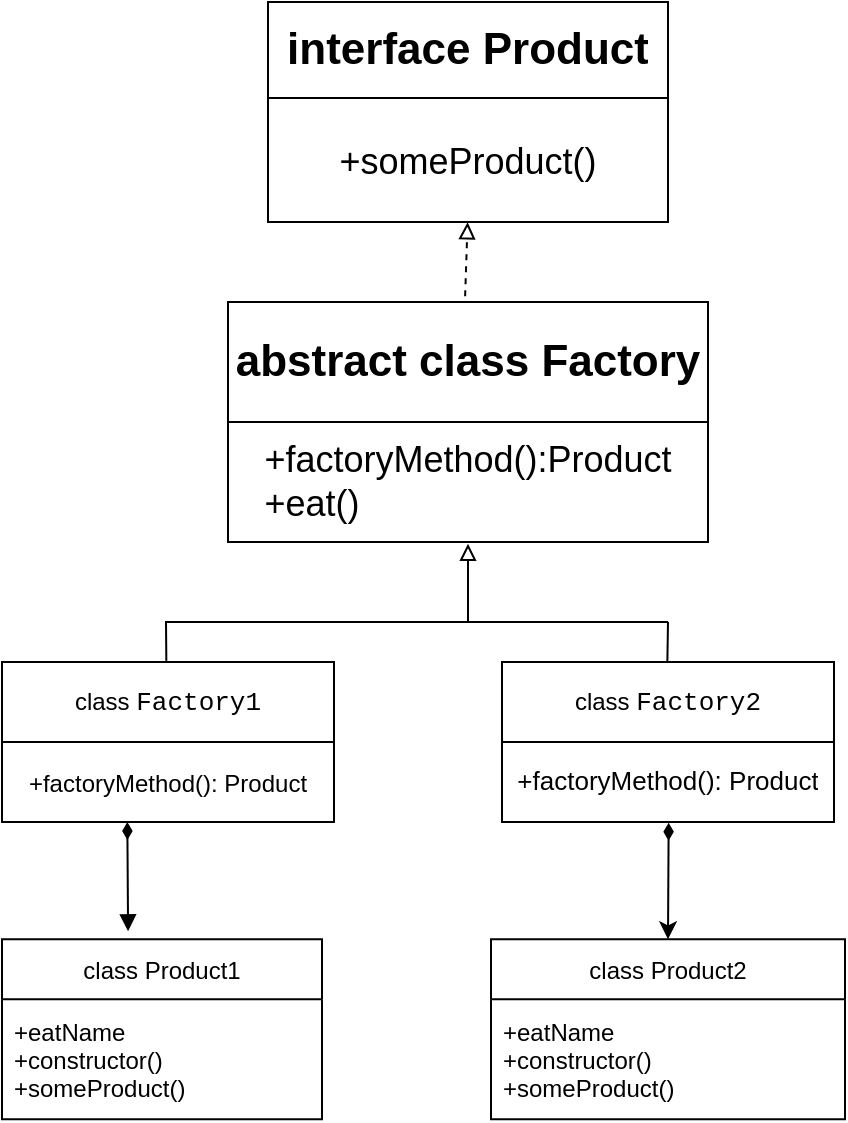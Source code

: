 <mxfile version="16.4.3" type="device" pages="5"><diagram id="kmLfnM852JLJqcfN5Ix5" name="Factory"><mxGraphModel dx="1422" dy="832" grid="1" gridSize="10" guides="1" tooltips="1" connect="1" arrows="1" fold="1" page="1" pageScale="1" pageWidth="827" pageHeight="1169" math="0" shadow="0"><root><mxCell id="0"/><mxCell id="1" parent="0"/><mxCell id="HUdmjNeTvWcthf4Wb3eH-5" value="" style="endArrow=block;html=1;rounded=0;fontSize=22;endFill=0;entryX=0.499;entryY=1.002;entryDx=0;entryDy=0;entryPerimeter=0;exitX=0.494;exitY=-0.048;exitDx=0;exitDy=0;exitPerimeter=0;dashed=1;" parent="1" source="BTpk92u2D7plM36LNnhP-25" target="BTpk92u2D7plM36LNnhP-22" edge="1"><mxGeometry width="50" height="50" relative="1" as="geometry"><mxPoint x="183" y="318.48" as="sourcePoint"/><mxPoint x="363" y="220" as="targetPoint"/></mxGeometry></mxCell><mxCell id="HUdmjNeTvWcthf4Wb3eH-9" value="" style="endArrow=block;html=1;rounded=0;fontSize=22;endFill=0;entryX=0.5;entryY=1.015;entryDx=0;entryDy=0;entryPerimeter=0;" parent="1" target="BTpk92u2D7plM36LNnhP-27" edge="1"><mxGeometry width="50" height="50" relative="1" as="geometry"><mxPoint x="413" y="440" as="sourcePoint"/><mxPoint x="183" y="400" as="targetPoint"/><Array as="points"><mxPoint x="413" y="410"/></Array></mxGeometry></mxCell><mxCell id="HUdmjNeTvWcthf4Wb3eH-12" value="" style="endArrow=none;html=1;rounded=0;fontSize=22;exitX=0.495;exitY=-0.014;exitDx=0;exitDy=0;exitPerimeter=0;" parent="1" source="BTpk92u2D7plM36LNnhP-35" edge="1"><mxGeometry width="50" height="50" relative="1" as="geometry"><mxPoint x="111.56" y="489.88" as="sourcePoint"/><mxPoint x="513" y="440" as="targetPoint"/><Array as="points"><mxPoint x="262" y="440"/><mxPoint x="300" y="440"/></Array></mxGeometry></mxCell><mxCell id="HUdmjNeTvWcthf4Wb3eH-13" value="" style="endArrow=none;html=1;rounded=0;fontSize=22;exitX=0.498;exitY=0.017;exitDx=0;exitDy=0;exitPerimeter=0;" parent="1" source="BTpk92u2D7plM36LNnhP-30" edge="1"><mxGeometry width="50" height="50" relative="1" as="geometry"><mxPoint x="713" y="460" as="sourcePoint"/><mxPoint x="513" y="440" as="targetPoint"/></mxGeometry></mxCell><mxCell id="UcADLLjxYHQP-RSknAzu-4" value="" style="endArrow=classic;html=1;rounded=0;fontSize=16;entryX=0.5;entryY=0;entryDx=0;entryDy=0;exitX=0.502;exitY=1.01;exitDx=0;exitDy=0;startArrow=diamondThin;startFill=1;exitPerimeter=0;" parent="1" source="BTpk92u2D7plM36LNnhP-32" target="BTpk92u2D7plM36LNnhP-45" edge="1"><mxGeometry width="50" height="50" relative="1" as="geometry"><mxPoint x="713" y="520" as="sourcePoint"/><mxPoint x="513" y="600" as="targetPoint"/></mxGeometry></mxCell><mxCell id="BTpk92u2D7plM36LNnhP-19" value="" style="shape=table;startSize=0;container=1;collapsible=0;childLayout=tableLayout;" parent="1" vertex="1"><mxGeometry x="313" y="130" width="200" height="110" as="geometry"/></mxCell><mxCell id="BTpk92u2D7plM36LNnhP-20" value="" style="shape=partialRectangle;collapsible=0;dropTarget=0;pointerEvents=0;fillColor=none;top=0;left=0;bottom=0;right=0;points=[[0,0.5],[1,0.5]];portConstraint=eastwest;" parent="BTpk92u2D7plM36LNnhP-19" vertex="1"><mxGeometry width="200" height="48" as="geometry"/></mxCell><mxCell id="BTpk92u2D7plM36LNnhP-21" value="&lt;b style=&quot;font-size: 22px&quot;&gt;interface Product&lt;/b&gt;" style="shape=partialRectangle;html=1;whiteSpace=wrap;connectable=0;overflow=hidden;fillColor=none;top=0;left=0;bottom=0;right=0;pointerEvents=1;" parent="BTpk92u2D7plM36LNnhP-20" vertex="1"><mxGeometry width="200" height="48" as="geometry"><mxRectangle width="200" height="48" as="alternateBounds"/></mxGeometry></mxCell><mxCell id="BTpk92u2D7plM36LNnhP-22" value="" style="shape=partialRectangle;collapsible=0;dropTarget=0;pointerEvents=0;fillColor=none;top=0;left=0;bottom=0;right=0;points=[[0,0.5],[1,0.5]];portConstraint=eastwest;" parent="BTpk92u2D7plM36LNnhP-19" vertex="1"><mxGeometry y="48" width="200" height="62" as="geometry"/></mxCell><mxCell id="BTpk92u2D7plM36LNnhP-23" value="&lt;div style=&quot;font-size: 22px ; text-align: left&quot;&gt;&lt;font style=&quot;font-size: 18px&quot;&gt;+someProduct()&lt;/font&gt;&lt;/div&gt;" style="shape=partialRectangle;html=1;whiteSpace=wrap;connectable=0;overflow=hidden;fillColor=none;top=0;left=0;bottom=0;right=0;pointerEvents=1;" parent="BTpk92u2D7plM36LNnhP-22" vertex="1"><mxGeometry width="200" height="62" as="geometry"><mxRectangle width="200" height="62" as="alternateBounds"/></mxGeometry></mxCell><mxCell id="BTpk92u2D7plM36LNnhP-24" value="" style="shape=table;startSize=0;container=1;collapsible=0;childLayout=tableLayout;" parent="1" vertex="1"><mxGeometry x="293" y="280" width="240" height="120" as="geometry"/></mxCell><mxCell id="BTpk92u2D7plM36LNnhP-25" value="" style="shape=partialRectangle;collapsible=0;dropTarget=0;pointerEvents=0;fillColor=none;top=0;left=0;bottom=0;right=0;points=[[0,0.5],[1,0.5]];portConstraint=eastwest;" parent="BTpk92u2D7plM36LNnhP-24" vertex="1"><mxGeometry width="240" height="60" as="geometry"/></mxCell><mxCell id="BTpk92u2D7plM36LNnhP-26" value="&lt;b style=&quot;font-size: 22px&quot;&gt;abstract class Factory&lt;/b&gt;" style="shape=partialRectangle;html=1;whiteSpace=wrap;connectable=0;overflow=hidden;fillColor=none;top=0;left=0;bottom=0;right=0;pointerEvents=1;" parent="BTpk92u2D7plM36LNnhP-25" vertex="1"><mxGeometry width="240" height="60" as="geometry"><mxRectangle width="240" height="60" as="alternateBounds"/></mxGeometry></mxCell><mxCell id="BTpk92u2D7plM36LNnhP-27" value="" style="shape=partialRectangle;collapsible=0;dropTarget=0;pointerEvents=0;fillColor=none;top=0;left=0;bottom=0;right=0;points=[[0,0.5],[1,0.5]];portConstraint=eastwest;" parent="BTpk92u2D7plM36LNnhP-24" vertex="1"><mxGeometry y="60" width="240" height="60" as="geometry"/></mxCell><mxCell id="BTpk92u2D7plM36LNnhP-28" value="&lt;div style=&quot;text-align: left&quot;&gt;&lt;span style=&quot;font-size: 18px&quot;&gt;+factoryMethod():Product&lt;/span&gt;&lt;/div&gt;&lt;font style=&quot;font-size: 18px&quot;&gt;&lt;div style=&quot;text-align: left&quot;&gt;+eat()&lt;/div&gt;&lt;/font&gt;" style="shape=partialRectangle;html=1;whiteSpace=wrap;connectable=0;overflow=hidden;fillColor=none;top=0;left=0;bottom=0;right=0;pointerEvents=1;" parent="BTpk92u2D7plM36LNnhP-27" vertex="1"><mxGeometry width="240" height="60" as="geometry"><mxRectangle width="240" height="60" as="alternateBounds"/></mxGeometry></mxCell><mxCell id="BTpk92u2D7plM36LNnhP-29" value="" style="shape=table;startSize=0;container=1;collapsible=0;childLayout=tableLayout;" parent="1" vertex="1"><mxGeometry x="430" y="460" width="166" height="80" as="geometry"/></mxCell><mxCell id="BTpk92u2D7plM36LNnhP-30" value="" style="shape=partialRectangle;collapsible=0;dropTarget=0;pointerEvents=0;fillColor=none;top=0;left=0;bottom=0;right=0;points=[[0,0.5],[1,0.5]];portConstraint=eastwest;" parent="BTpk92u2D7plM36LNnhP-29" vertex="1"><mxGeometry width="166" height="40" as="geometry"/></mxCell><mxCell id="BTpk92u2D7plM36LNnhP-31" value="class &lt;font face=&quot;menlo, monaco, courier new, monospace&quot;&gt;&lt;span style=&quot;font-size: 13px&quot;&gt;Factory2&lt;/span&gt;&lt;/font&gt;" style="shape=partialRectangle;html=1;whiteSpace=wrap;connectable=0;overflow=hidden;fillColor=none;top=0;left=0;bottom=0;right=0;pointerEvents=1;" parent="BTpk92u2D7plM36LNnhP-30" vertex="1"><mxGeometry width="166" height="40" as="geometry"><mxRectangle width="166" height="40" as="alternateBounds"/></mxGeometry></mxCell><mxCell id="BTpk92u2D7plM36LNnhP-32" value="" style="shape=partialRectangle;collapsible=0;dropTarget=0;pointerEvents=0;fillColor=none;top=0;left=0;bottom=0;right=0;points=[[0,0.5],[1,0.5]];portConstraint=eastwest;" parent="BTpk92u2D7plM36LNnhP-29" vertex="1"><mxGeometry y="40" width="166" height="40" as="geometry"/></mxCell><mxCell id="BTpk92u2D7plM36LNnhP-33" value="&lt;div style=&quot;font-family: &amp;#34;menlo&amp;#34; , &amp;#34;monaco&amp;#34; , &amp;#34;courier new&amp;#34; , monospace ; font-size: 13px ; text-align: left ; line-height: 18px&quot;&gt;&lt;span style=&quot;font-family: &amp;#34;helvetica&amp;#34;&quot;&gt;+factoryMethod(): Product&lt;/span&gt;&lt;br&gt;&lt;/div&gt;" style="shape=partialRectangle;html=1;whiteSpace=wrap;connectable=0;overflow=hidden;fillColor=none;top=0;left=0;bottom=0;right=0;pointerEvents=1;" parent="BTpk92u2D7plM36LNnhP-32" vertex="1"><mxGeometry width="166" height="40" as="geometry"><mxRectangle width="166" height="40" as="alternateBounds"/></mxGeometry></mxCell><mxCell id="BTpk92u2D7plM36LNnhP-34" value="" style="shape=table;startSize=0;container=1;collapsible=0;childLayout=tableLayout;" parent="1" vertex="1"><mxGeometry x="180" y="460" width="166" height="80" as="geometry"/></mxCell><mxCell id="BTpk92u2D7plM36LNnhP-35" value="" style="shape=partialRectangle;collapsible=0;dropTarget=0;pointerEvents=0;fillColor=none;top=0;left=0;bottom=0;right=0;points=[[0,0.5],[1,0.5]];portConstraint=eastwest;" parent="BTpk92u2D7plM36LNnhP-34" vertex="1"><mxGeometry width="166" height="40" as="geometry"/></mxCell><mxCell id="BTpk92u2D7plM36LNnhP-36" value="&lt;div style=&quot;text-align: left&quot;&gt;&lt;span&gt;class &lt;font face=&quot;menlo, monaco, courier new, monospace&quot;&gt;&lt;span style=&quot;font-size: 13px&quot;&gt;Factory1&lt;/span&gt;&lt;/font&gt;&lt;/span&gt;&lt;/div&gt;" style="shape=partialRectangle;html=1;whiteSpace=wrap;connectable=0;overflow=hidden;fillColor=none;top=0;left=0;bottom=0;right=0;pointerEvents=1;" parent="BTpk92u2D7plM36LNnhP-35" vertex="1"><mxGeometry width="166" height="40" as="geometry"><mxRectangle width="166" height="40" as="alternateBounds"/></mxGeometry></mxCell><mxCell id="BTpk92u2D7plM36LNnhP-37" value="" style="shape=partialRectangle;collapsible=0;dropTarget=0;pointerEvents=0;fillColor=none;top=0;left=0;bottom=0;right=0;points=[[0,0.5],[1,0.5]];portConstraint=eastwest;" parent="BTpk92u2D7plM36LNnhP-34" vertex="1"><mxGeometry y="40" width="166" height="40" as="geometry"/></mxCell><mxCell id="BTpk92u2D7plM36LNnhP-38" value="&lt;div style=&quot;text-align: left ; line-height: 18px&quot;&gt;+factoryMethod(): Product&lt;/div&gt;" style="shape=partialRectangle;html=1;whiteSpace=wrap;connectable=0;overflow=hidden;fillColor=none;top=0;left=0;bottom=0;right=0;pointerEvents=1;" parent="BTpk92u2D7plM36LNnhP-37" vertex="1"><mxGeometry width="166" height="40" as="geometry"><mxRectangle width="166" height="40" as="alternateBounds"/></mxGeometry></mxCell><mxCell id="BTpk92u2D7plM36LNnhP-40" value="class Product1" style="swimlane;fontStyle=0;childLayout=stackLayout;horizontal=1;startSize=30;horizontalStack=0;resizeParent=1;resizeParentMax=0;resizeLast=0;collapsible=1;marginBottom=0;" parent="1" vertex="1"><mxGeometry x="180" y="598.64" width="160" height="90" as="geometry"><mxRectangle x="110" y="480" width="140" height="30" as="alternateBounds"/></mxGeometry></mxCell><mxCell id="BTpk92u2D7plM36LNnhP-41" value="+eatName&#10;+constructor()&#10;+someProduct()" style="text;strokeColor=none;fillColor=none;align=left;verticalAlign=middle;spacingLeft=4;spacingRight=4;overflow=hidden;points=[[0,0.5],[1,0.5]];portConstraint=eastwest;rotatable=0;" parent="BTpk92u2D7plM36LNnhP-40" vertex="1"><mxGeometry y="30" width="160" height="60" as="geometry"/></mxCell><mxCell id="BTpk92u2D7plM36LNnhP-44" value="" style="endArrow=block;html=1;rounded=0;fontSize=16;exitX=0.498;exitY=1.034;exitDx=0;exitDy=0;startArrow=diamondThin;startFill=1;exitPerimeter=0;endFill=1;entryX=0.394;entryY=-0.044;entryDx=0;entryDy=0;entryPerimeter=0;" parent="1" target="BTpk92u2D7plM36LNnhP-40" edge="1"><mxGeometry width="50" height="50" relative="1" as="geometry"><mxPoint x="242.668" y="540.0" as="sourcePoint"/><mxPoint x="243" y="588.64" as="targetPoint"/></mxGeometry></mxCell><mxCell id="BTpk92u2D7plM36LNnhP-45" value="class Product2" style="swimlane;fontStyle=0;childLayout=stackLayout;horizontal=1;startSize=30;horizontalStack=0;resizeParent=1;resizeParentMax=0;resizeLast=0;collapsible=1;marginBottom=0;" parent="1" vertex="1"><mxGeometry x="424.5" y="598.64" width="177" height="90" as="geometry"><mxRectangle x="315" y="480" width="130" height="30" as="alternateBounds"/></mxGeometry></mxCell><mxCell id="BTpk92u2D7plM36LNnhP-46" value="+eatName&#10;+constructor()&#10;+someProduct()" style="text;strokeColor=none;fillColor=none;align=left;verticalAlign=middle;spacingLeft=4;spacingRight=4;overflow=hidden;points=[[0,0.5],[1,0.5]];portConstraint=eastwest;rotatable=0;" parent="BTpk92u2D7plM36LNnhP-45" vertex="1"><mxGeometry y="30" width="177" height="60" as="geometry"/></mxCell></root></mxGraphModel></diagram><diagram id="HkCJI4vTewy1XDa9Kcwq" name="AbstractFabric"><mxGraphModel dx="1822" dy="832" grid="1" gridSize="10" guides="1" tooltips="1" connect="1" arrows="1" fold="1" page="0" pageScale="1" pageWidth="827" pageHeight="1169" math="0" shadow="0"><root><mxCell id="apFZ7bMnBkO6-aXbvWHm-0"/><mxCell id="apFZ7bMnBkO6-aXbvWHm-1" parent="apFZ7bMnBkO6-aXbvWHm-0"/><mxCell id="hCc1GOaxer35hu9_Jr_1-4" value="" style="endArrow=none;dashed=1;html=1;rounded=0;fontSize=20;fontColor=#000000;entryX=0.998;entryY=1;entryDx=0;entryDy=0;exitX=-0.002;exitY=0.995;exitDx=0;exitDy=0;exitPerimeter=0;entryPerimeter=0;startArrow=block;startFill=0;" parent="apFZ7bMnBkO6-aXbvWHm-1" source="x37l466YK2JP_Ygdb0Sx-15" target="x37l466YK2JP_Ygdb0Sx-3" edge="1"><mxGeometry width="50" height="50" relative="1" as="geometry"><mxPoint x="578.38" y="80.02" as="sourcePoint"/><mxPoint x="520" y="80" as="targetPoint"/></mxGeometry></mxCell><mxCell id="hCc1GOaxer35hu9_Jr_1-5" value="" style="endArrow=none;dashed=1;html=1;rounded=0;fontSize=20;fontColor=#000000;entryX=0.003;entryY=0;entryDx=0;entryDy=0;entryPerimeter=0;startArrow=block;exitX=1.001;exitY=-0.002;exitDx=0;exitDy=0;exitPerimeter=0;endFill=0;startFill=0;" parent="apFZ7bMnBkO6-aXbvWHm-1" source="x37l466YK2JP_Ygdb0Sx-10" target="x37l466YK2JP_Ygdb0Sx-5" edge="1"><mxGeometry width="50" height="50" relative="1" as="geometry"><mxPoint x="220" y="80" as="sourcePoint"/><mxPoint x="280" y="80" as="targetPoint"/></mxGeometry></mxCell><mxCell id="hCc1GOaxer35hu9_Jr_1-6" value="" style="endArrow=block;dashed=1;html=1;rounded=0;fontSize=20;fontColor=#000000;entryX=0.5;entryY=1;entryDx=0;entryDy=0;entryPerimeter=0;endFill=0;" parent="apFZ7bMnBkO6-aXbvWHm-1" target="x37l466YK2JP_Ygdb0Sx-5" edge="1"><mxGeometry width="50" height="50" relative="1" as="geometry"><mxPoint x="400" y="200" as="sourcePoint"/><mxPoint x="400" y="150" as="targetPoint"/></mxGeometry></mxCell><mxCell id="37Yy5tRqZ-Fh2ZZynrqv-1" value="" style="endArrow=open;html=1;rounded=0;fontSize=18;fontColor=#000000;entryX=0.501;entryY=-0.006;entryDx=0;entryDy=0;entryPerimeter=0;endFill=0;startArrow=diamondThin;startFill=1;" parent="apFZ7bMnBkO6-aXbvWHm-1" target="x37l466YK2JP_Ygdb0Sx-47" edge="1"><mxGeometry width="50" height="50" relative="1" as="geometry"><mxPoint x="480" y="320" as="sourcePoint"/><mxPoint x="480" y="400" as="targetPoint"/><Array as="points"/></mxGeometry></mxCell><mxCell id="x37l466YK2JP_Ygdb0Sx-2" value="" style="shape=table;startSize=0;container=1;collapsible=0;childLayout=tableLayout;rounded=0;shadow=0;glass=0;sketch=0;" parent="apFZ7bMnBkO6-aXbvWHm-1" vertex="1"><mxGeometry x="280" y="60" width="240" height="100" as="geometry"/></mxCell><mxCell id="x37l466YK2JP_Ygdb0Sx-3" value="" style="shape=partialRectangle;collapsible=0;dropTarget=0;pointerEvents=0;fillColor=none;top=0;left=0;bottom=0;right=0;points=[[0,0.5],[1,0.5]];portConstraint=eastwest;rounded=0;shadow=0;glass=0;sketch=0;" parent="x37l466YK2JP_Ygdb0Sx-2" vertex="1"><mxGeometry width="240" height="40" as="geometry"/></mxCell><mxCell id="x37l466YK2JP_Ygdb0Sx-4" value="&lt;b&gt;&lt;font style=&quot;font-size: 22px&quot;&gt;interface Cars&lt;/font&gt;&lt;/b&gt;" style="shape=partialRectangle;html=1;whiteSpace=wrap;connectable=0;overflow=hidden;fillColor=none;top=0;left=0;bottom=0;right=0;pointerEvents=1;rounded=0;shadow=0;glass=0;sketch=0;" parent="x37l466YK2JP_Ygdb0Sx-3" vertex="1"><mxGeometry width="240" height="40" as="geometry"><mxRectangle width="240" height="40" as="alternateBounds"/></mxGeometry></mxCell><mxCell id="x37l466YK2JP_Ygdb0Sx-5" value="" style="shape=partialRectangle;collapsible=0;dropTarget=0;pointerEvents=0;fillColor=none;top=0;left=0;bottom=0;right=0;points=[[0,0.5],[1,0.5]];portConstraint=eastwest;rounded=0;shadow=0;glass=0;sketch=0;" parent="x37l466YK2JP_Ygdb0Sx-2" vertex="1"><mxGeometry y="40" width="240" height="60" as="geometry"/></mxCell><mxCell id="x37l466YK2JP_Ygdb0Sx-6" value="&lt;div style=&quot;text-align: left ; font-family: &amp;#34;menlo&amp;#34; , &amp;#34;monaco&amp;#34; , &amp;#34;courier new&amp;#34; , monospace ; line-height: 18px&quot;&gt;+carsOneCreate():CarsOne;&lt;/div&gt;&lt;div style=&quot;text-align: left ; font-family: &amp;#34;menlo&amp;#34; , &amp;#34;monaco&amp;#34; , &amp;#34;courier new&amp;#34; , monospace ; line-height: 18px&quot;&gt;+carsTwoCreate():CarsTwo;&lt;/div&gt;" style="shape=partialRectangle;html=1;whiteSpace=wrap;connectable=0;overflow=hidden;fillColor=none;top=0;left=0;bottom=0;right=0;pointerEvents=1;rounded=0;shadow=0;glass=0;sketch=0;" parent="x37l466YK2JP_Ygdb0Sx-5" vertex="1"><mxGeometry width="240" height="60" as="geometry"><mxRectangle width="240" height="60" as="alternateBounds"/></mxGeometry></mxCell><mxCell id="x37l466YK2JP_Ygdb0Sx-7" value="" style="shape=table;startSize=0;container=1;collapsible=0;childLayout=tableLayout;rounded=0;shadow=0;glass=0;sketch=0;fontSize=22;" parent="apFZ7bMnBkO6-aXbvWHm-1" vertex="1"><mxGeometry x="-40" y="60" width="240" height="80" as="geometry"/></mxCell><mxCell id="x37l466YK2JP_Ygdb0Sx-8" value="" style="shape=partialRectangle;collapsible=0;dropTarget=0;pointerEvents=0;fillColor=none;top=0;left=0;bottom=0;right=0;points=[[0,0.5],[1,0.5]];portConstraint=eastwest;rounded=0;shadow=0;glass=0;sketch=0;fontSize=22;" parent="x37l466YK2JP_Ygdb0Sx-7" vertex="1"><mxGeometry width="240" height="40" as="geometry"/></mxCell><mxCell id="x37l466YK2JP_Ygdb0Sx-9" value="&lt;b&gt;interface &lt;span style=&quot;font-size: 20px&quot;&gt;CarsOne&lt;/span&gt;&lt;/b&gt;" style="shape=partialRectangle;html=1;whiteSpace=wrap;connectable=0;overflow=hidden;fillColor=none;top=0;left=0;bottom=0;right=0;pointerEvents=1;rounded=0;shadow=0;glass=0;sketch=0;fontSize=22;" parent="x37l466YK2JP_Ygdb0Sx-8" vertex="1"><mxGeometry width="240" height="40" as="geometry"><mxRectangle width="240" height="40" as="alternateBounds"/></mxGeometry></mxCell><mxCell id="x37l466YK2JP_Ygdb0Sx-10" value="" style="shape=partialRectangle;collapsible=0;dropTarget=0;pointerEvents=0;fillColor=none;top=0;left=0;bottom=0;right=0;points=[[0,0.5],[1,0.5]];portConstraint=eastwest;rounded=0;shadow=0;glass=0;sketch=0;fontSize=22;" parent="x37l466YK2JP_Ygdb0Sx-7" vertex="1"><mxGeometry y="40" width="240" height="40" as="geometry"/></mxCell><mxCell id="x37l466YK2JP_Ygdb0Sx-11" value="&lt;span style=&quot;font-family: &amp;#34;menlo&amp;#34; , &amp;#34;monaco&amp;#34; , &amp;#34;courier new&amp;#34; , monospace ; font-size: 12px&quot;&gt;+carsOneCreate(): string;&lt;/span&gt;" style="shape=partialRectangle;html=1;whiteSpace=wrap;connectable=0;overflow=hidden;fillColor=none;top=0;left=0;bottom=0;right=0;pointerEvents=1;rounded=0;shadow=0;glass=0;sketch=0;fontSize=22;" parent="x37l466YK2JP_Ygdb0Sx-10" vertex="1"><mxGeometry width="240" height="40" as="geometry"><mxRectangle width="240" height="40" as="alternateBounds"/></mxGeometry></mxCell><mxCell id="x37l466YK2JP_Ygdb0Sx-14" value="" style="shape=table;startSize=0;container=1;collapsible=0;childLayout=tableLayout;rounded=0;shadow=0;glass=0;sketch=0;fontSize=22;" parent="apFZ7bMnBkO6-aXbvWHm-1" vertex="1"><mxGeometry x="600" y="60" width="240" height="80" as="geometry"/></mxCell><mxCell id="x37l466YK2JP_Ygdb0Sx-15" value="" style="shape=partialRectangle;collapsible=0;dropTarget=0;pointerEvents=0;fillColor=none;top=0;left=0;bottom=0;right=0;points=[[0,0.5],[1,0.5]];portConstraint=eastwest;rounded=0;shadow=0;glass=0;sketch=0;fontSize=22;" parent="x37l466YK2JP_Ygdb0Sx-14" vertex="1"><mxGeometry width="240" height="40" as="geometry"/></mxCell><mxCell id="x37l466YK2JP_Ygdb0Sx-16" value="&lt;b&gt;interface &lt;span style=&quot;font-size: 20px&quot;&gt;CarsTwo&lt;/span&gt;&lt;/b&gt;" style="shape=partialRectangle;html=1;whiteSpace=wrap;connectable=0;overflow=hidden;fillColor=none;top=0;left=0;bottom=0;right=0;pointerEvents=1;rounded=0;shadow=0;glass=0;sketch=0;fontSize=22;" parent="x37l466YK2JP_Ygdb0Sx-15" vertex="1"><mxGeometry width="240" height="40" as="geometry"><mxRectangle width="240" height="40" as="alternateBounds"/></mxGeometry></mxCell><mxCell id="x37l466YK2JP_Ygdb0Sx-17" value="" style="shape=partialRectangle;collapsible=0;dropTarget=0;pointerEvents=0;fillColor=none;top=0;left=0;bottom=0;right=0;points=[[0,0.5],[1,0.5]];portConstraint=eastwest;rounded=0;shadow=0;glass=0;sketch=0;fontSize=22;" parent="x37l466YK2JP_Ygdb0Sx-14" vertex="1"><mxGeometry y="40" width="240" height="40" as="geometry"/></mxCell><mxCell id="x37l466YK2JP_Ygdb0Sx-18" value="&lt;div style=&quot;background-color: rgb(255 , 255 , 255) ; text-align: left ; font-family: &amp;#34;menlo&amp;#34; , &amp;#34;monaco&amp;#34; , &amp;#34;courier new&amp;#34; , monospace ; font-size: 12px ; line-height: 18px&quot;&gt;+carsTwoCreate(): string;&lt;/div&gt;" style="shape=partialRectangle;html=1;whiteSpace=wrap;connectable=0;overflow=hidden;fillColor=none;top=0;left=0;bottom=0;right=0;pointerEvents=1;rounded=0;shadow=0;glass=0;sketch=0;fontSize=22;" parent="x37l466YK2JP_Ygdb0Sx-17" vertex="1"><mxGeometry width="240" height="40" as="geometry"><mxRectangle width="240" height="40" as="alternateBounds"/></mxGeometry></mxCell><mxCell id="x37l466YK2JP_Ygdb0Sx-25" value="" style="shape=table;startSize=0;container=1;collapsible=0;childLayout=tableLayout;rounded=0;shadow=0;glass=0;sketch=0;fontSize=22;" parent="apFZ7bMnBkO6-aXbvWHm-1" vertex="1"><mxGeometry x="280" y="200" width="240" height="120" as="geometry"/></mxCell><mxCell id="x37l466YK2JP_Ygdb0Sx-26" value="" style="shape=partialRectangle;collapsible=0;dropTarget=0;pointerEvents=0;fillColor=none;top=0;left=0;bottom=0;right=0;points=[[0,0.5],[1,0.5]];portConstraint=eastwest;rounded=0;shadow=0;glass=0;sketch=0;fontSize=22;" parent="x37l466YK2JP_Ygdb0Sx-25" vertex="1"><mxGeometry width="240" height="60" as="geometry"/></mxCell><mxCell id="x37l466YK2JP_Ygdb0Sx-27" value="&lt;b&gt;class AbstractFactory&lt;/b&gt;" style="shape=partialRectangle;html=1;whiteSpace=wrap;connectable=0;overflow=hidden;fillColor=none;top=0;left=0;bottom=0;right=0;pointerEvents=1;rounded=0;shadow=0;glass=0;sketch=0;fontSize=22;" parent="x37l466YK2JP_Ygdb0Sx-26" vertex="1"><mxGeometry width="240" height="60" as="geometry"><mxRectangle width="240" height="60" as="alternateBounds"/></mxGeometry></mxCell><mxCell id="x37l466YK2JP_Ygdb0Sx-28" value="" style="shape=partialRectangle;collapsible=0;dropTarget=0;pointerEvents=0;fillColor=none;top=0;left=0;bottom=0;right=0;points=[[0,0.5],[1,0.5]];portConstraint=eastwest;rounded=0;shadow=0;glass=0;sketch=0;fontSize=22;" parent="x37l466YK2JP_Ygdb0Sx-25" vertex="1"><mxGeometry y="60" width="240" height="60" as="geometry"/></mxCell><mxCell id="x37l466YK2JP_Ygdb0Sx-29" value="&lt;div style=&quot;background-color: rgb(255 , 255 , 255) ; text-align: left ; font-family: &amp;#34;menlo&amp;#34; , &amp;#34;monaco&amp;#34; , &amp;#34;courier new&amp;#34; , monospace ; font-size: 12px ; line-height: 18px&quot;&gt;+carsOneCreate():CarsOne();&lt;/div&gt;&lt;div style=&quot;background-color: rgb(255 , 255 , 255) ; text-align: left ; font-family: &amp;#34;menlo&amp;#34; , &amp;#34;monaco&amp;#34; , &amp;#34;courier new&amp;#34; , monospace ; font-size: 12px ; line-height: 18px&quot;&gt;+carsTwoCreate():CarsTwo;&lt;/div&gt;" style="shape=partialRectangle;html=1;whiteSpace=wrap;connectable=0;overflow=hidden;fillColor=none;top=0;left=0;bottom=0;right=0;pointerEvents=1;rounded=0;shadow=0;glass=0;sketch=0;fontSize=22;" parent="x37l466YK2JP_Ygdb0Sx-28" vertex="1"><mxGeometry width="240" height="60" as="geometry"><mxRectangle width="240" height="60" as="alternateBounds"/></mxGeometry></mxCell><mxCell id="x37l466YK2JP_Ygdb0Sx-30" value="" style="shape=table;startSize=0;container=1;collapsible=0;childLayout=tableLayout;rounded=0;shadow=0;glass=0;sketch=0;fontFamily=Helvetica;fontSize=17;" parent="apFZ7bMnBkO6-aXbvWHm-1" vertex="1"><mxGeometry x="250" y="400" width="140" height="80" as="geometry"/></mxCell><mxCell id="x37l466YK2JP_Ygdb0Sx-31" value="" style="shape=partialRectangle;collapsible=0;dropTarget=0;pointerEvents=0;fillColor=none;top=0;left=0;bottom=0;right=0;points=[[0,0.5],[1,0.5]];portConstraint=eastwest;rounded=0;shadow=0;glass=0;sketch=0;fontFamily=Helvetica;fontSize=17;" parent="x37l466YK2JP_Ygdb0Sx-30" vertex="1"><mxGeometry width="140" height="40" as="geometry"/></mxCell><mxCell id="x37l466YK2JP_Ygdb0Sx-32" value="&lt;span style=&quot;font-size: 15px&quot;&gt;class CarOne&lt;/span&gt;" style="shape=partialRectangle;html=1;whiteSpace=wrap;connectable=0;overflow=hidden;fillColor=none;top=0;left=0;bottom=0;right=0;pointerEvents=1;rounded=0;shadow=0;glass=0;sketch=0;fontFamily=Helvetica;fontSize=17;" parent="x37l466YK2JP_Ygdb0Sx-31" vertex="1"><mxGeometry width="140" height="40" as="geometry"><mxRectangle width="140" height="40" as="alternateBounds"/></mxGeometry></mxCell><mxCell id="x37l466YK2JP_Ygdb0Sx-33" value="" style="shape=partialRectangle;collapsible=0;dropTarget=0;pointerEvents=0;fillColor=none;top=0;left=0;bottom=0;right=0;points=[[0,0.5],[1,0.5]];portConstraint=eastwest;rounded=0;shadow=0;glass=0;sketch=0;fontFamily=Helvetica;fontSize=17;" parent="x37l466YK2JP_Ygdb0Sx-30" vertex="1"><mxGeometry y="40" width="140" height="40" as="geometry"/></mxCell><mxCell id="x37l466YK2JP_Ygdb0Sx-34" value="&lt;font face=&quot;menlo, monaco, courier new, monospace&quot;&gt;&lt;span style=&quot;font-size: 14px&quot;&gt;+carOneCreate();&lt;/span&gt;&lt;/font&gt;" style="shape=partialRectangle;html=1;whiteSpace=wrap;connectable=0;overflow=hidden;fillColor=none;top=0;left=0;bottom=0;right=0;pointerEvents=1;rounded=0;shadow=0;glass=0;sketch=0;fontFamily=Helvetica;fontSize=17;" parent="x37l466YK2JP_Ygdb0Sx-33" vertex="1"><mxGeometry width="140" height="40" as="geometry"><mxRectangle width="140" height="40" as="alternateBounds"/></mxGeometry></mxCell><mxCell id="x37l466YK2JP_Ygdb0Sx-46" value="" style="shape=table;startSize=0;container=1;collapsible=0;childLayout=tableLayout;rounded=0;shadow=0;glass=0;sketch=0;fontFamily=Helvetica;fontSize=17;" parent="apFZ7bMnBkO6-aXbvWHm-1" vertex="1"><mxGeometry x="410" y="400" width="140" height="80" as="geometry"/></mxCell><mxCell id="x37l466YK2JP_Ygdb0Sx-47" value="" style="shape=partialRectangle;collapsible=0;dropTarget=0;pointerEvents=0;fillColor=none;top=0;left=0;bottom=0;right=0;points=[[0,0.5],[1,0.5]];portConstraint=eastwest;rounded=0;shadow=0;glass=0;sketch=0;fontFamily=Helvetica;fontSize=17;" parent="x37l466YK2JP_Ygdb0Sx-46" vertex="1"><mxGeometry width="140" height="40" as="geometry"/></mxCell><mxCell id="x37l466YK2JP_Ygdb0Sx-48" value="&lt;font face=&quot;menlo, monaco, courier new, monospace&quot;&gt;&lt;span style=&quot;font-size: 16px&quot;&gt;class CarTwo&lt;/span&gt;&lt;/font&gt;" style="shape=partialRectangle;html=1;whiteSpace=wrap;connectable=0;overflow=hidden;fillColor=none;top=0;left=0;bottom=0;right=0;pointerEvents=1;rounded=0;shadow=0;glass=0;sketch=0;fontFamily=Helvetica;fontSize=17;" parent="x37l466YK2JP_Ygdb0Sx-47" vertex="1"><mxGeometry width="140" height="40" as="geometry"><mxRectangle width="140" height="40" as="alternateBounds"/></mxGeometry></mxCell><mxCell id="x37l466YK2JP_Ygdb0Sx-49" value="" style="shape=partialRectangle;collapsible=0;dropTarget=0;pointerEvents=0;fillColor=none;top=0;left=0;bottom=0;right=0;points=[[0,0.5],[1,0.5]];portConstraint=eastwest;rounded=0;shadow=0;glass=0;sketch=0;fontFamily=Helvetica;fontSize=17;" parent="x37l466YK2JP_Ygdb0Sx-46" vertex="1"><mxGeometry y="40" width="140" height="40" as="geometry"/></mxCell><mxCell id="x37l466YK2JP_Ygdb0Sx-50" value="&lt;div style=&quot;background-color: rgb(255 , 255 , 255) ; text-align: left ; font-family: &amp;#34;menlo&amp;#34; , &amp;#34;monaco&amp;#34; , &amp;#34;courier new&amp;#34; , monospace ; line-height: 18px ; font-size: 13px&quot;&gt;+carTwoCreate();&lt;/div&gt;" style="shape=partialRectangle;html=1;whiteSpace=wrap;connectable=0;overflow=hidden;fillColor=none;top=0;left=0;bottom=0;right=0;pointerEvents=1;rounded=0;shadow=0;glass=0;sketch=0;fontFamily=Helvetica;fontSize=17;" parent="x37l466YK2JP_Ygdb0Sx-49" vertex="1"><mxGeometry width="140" height="40" as="geometry"><mxRectangle width="140" height="40" as="alternateBounds"/></mxGeometry></mxCell><mxCell id="x37l466YK2JP_Ygdb0Sx-58" value="" style="endArrow=open;html=1;rounded=0;fontFamily=Helvetica;fontSize=14;endFill=0;startArrow=diamondThin;startFill=1;" parent="apFZ7bMnBkO6-aXbvWHm-1" edge="1"><mxGeometry width="50" height="50" relative="1" as="geometry"><mxPoint x="320" y="320" as="sourcePoint"/><mxPoint x="320" y="400" as="targetPoint"/></mxGeometry></mxCell></root></mxGraphModel></diagram><diagram id="5dl4Dwh0HWBmsNckr-CL" name="Builder"><mxGraphModel dx="1422" dy="832" grid="1" gridSize="10" guides="1" tooltips="1" connect="1" arrows="1" fold="1" page="0" pageScale="1" pageWidth="827" pageHeight="1169" math="0" shadow="0"><root><mxCell id="KfturM3gTwc-Q6zyicZ7-0"/><mxCell id="KfturM3gTwc-Q6zyicZ7-1" parent="KfturM3gTwc-Q6zyicZ7-0"/><mxCell id="KfturM3gTwc-Q6zyicZ7-8" value="" style="edgeStyle=orthogonalEdgeStyle;rounded=0;orthogonalLoop=1;jettySize=auto;html=1;dashed=1;fontSize=16;fontColor=#000000;endArrow=block;endFill=0;entryX=0.499;entryY=1.011;entryDx=0;entryDy=0;entryPerimeter=0;exitX=0.5;exitY=0.001;exitDx=0;exitDy=0;exitPerimeter=0;" parent="KfturM3gTwc-Q6zyicZ7-1" source="nMeFyJULlD2lxsCZET6L-6" target="nMeFyJULlD2lxsCZET6L-3" edge="1"><mxGeometry relative="1" as="geometry"><mxPoint x="420" y="280" as="sourcePoint"/><mxPoint x="420" y="200" as="targetPoint"/></mxGeometry></mxCell><mxCell id="nMeFyJULlD2lxsCZET6L-0" value="" style="shape=table;startSize=0;container=1;collapsible=0;childLayout=tableLayout;rounded=0;shadow=0;glass=0;sketch=0;fontFamily=Helvetica;fontSize=14;" parent="KfturM3gTwc-Q6zyicZ7-1" vertex="1"><mxGeometry x="320" y="80" width="200" height="120" as="geometry"/></mxCell><mxCell id="nMeFyJULlD2lxsCZET6L-1" value="" style="shape=partialRectangle;collapsible=0;dropTarget=0;pointerEvents=0;fillColor=none;top=0;left=0;bottom=0;right=0;points=[[0,0.5],[1,0.5]];portConstraint=eastwest;rounded=0;shadow=0;glass=0;sketch=0;fontFamily=Helvetica;fontSize=14;" parent="nMeFyJULlD2lxsCZET6L-0" vertex="1"><mxGeometry width="200" height="52" as="geometry"/></mxCell><mxCell id="nMeFyJULlD2lxsCZET6L-2" value="&lt;b&gt;&lt;font style=&quot;font-size: 18px&quot;&gt;interface Place&lt;/font&gt;&lt;/b&gt;" style="shape=partialRectangle;html=1;whiteSpace=wrap;connectable=0;overflow=hidden;fillColor=none;top=0;left=0;bottom=0;right=0;pointerEvents=1;rounded=0;shadow=0;glass=0;sketch=0;fontFamily=Helvetica;fontSize=14;" parent="nMeFyJULlD2lxsCZET6L-1" vertex="1"><mxGeometry width="200" height="52" as="geometry"><mxRectangle width="200" height="52" as="alternateBounds"/></mxGeometry></mxCell><mxCell id="nMeFyJULlD2lxsCZET6L-3" value="" style="shape=partialRectangle;collapsible=0;dropTarget=0;pointerEvents=0;fillColor=none;top=0;left=0;bottom=0;right=0;points=[[0,0.5],[1,0.5]];portConstraint=eastwest;rounded=0;shadow=0;glass=0;sketch=0;fontFamily=Helvetica;fontSize=14;" parent="nMeFyJULlD2lxsCZET6L-0" vertex="1"><mxGeometry y="52" width="200" height="68" as="geometry"/></mxCell><mxCell id="nMeFyJULlD2lxsCZET6L-4" value="&lt;div style=&quot;font-size: 16px ; text-align: left&quot;&gt;&lt;span&gt;+namePlace&lt;/span&gt;&lt;br&gt;&lt;/div&gt;&lt;div style=&quot;font-size: 16px ; text-align: left&quot;&gt;+coordinate&lt;/div&gt;" style="shape=partialRectangle;html=1;whiteSpace=wrap;connectable=0;overflow=hidden;fillColor=none;top=0;left=0;bottom=0;right=0;pointerEvents=1;rounded=0;shadow=0;glass=0;sketch=0;fontFamily=Helvetica;fontSize=14;" parent="nMeFyJULlD2lxsCZET6L-3" vertex="1"><mxGeometry width="200" height="68" as="geometry"><mxRectangle width="200" height="68" as="alternateBounds"/></mxGeometry></mxCell><mxCell id="nMeFyJULlD2lxsCZET6L-5" value="" style="shape=table;startSize=0;container=1;collapsible=0;childLayout=tableLayout;rounded=0;shadow=0;glass=0;sketch=0;fontFamily=Helvetica;fontSize=18;" parent="KfturM3gTwc-Q6zyicZ7-1" vertex="1"><mxGeometry x="280" y="280" width="280" height="160" as="geometry"/></mxCell><mxCell id="nMeFyJULlD2lxsCZET6L-6" value="" style="shape=partialRectangle;collapsible=0;dropTarget=0;pointerEvents=0;fillColor=none;top=0;left=0;bottom=0;right=0;points=[[0,0.5],[1,0.5]];portConstraint=eastwest;rounded=0;shadow=0;glass=0;sketch=0;fontFamily=Helvetica;fontSize=18;" parent="nMeFyJULlD2lxsCZET6L-5" vertex="1"><mxGeometry width="280" height="54" as="geometry"/></mxCell><mxCell id="nMeFyJULlD2lxsCZET6L-7" value="&lt;span style=&quot;font-size: 22px&quot;&gt;&lt;b&gt;class Builder&lt;/b&gt;&lt;/span&gt;" style="shape=partialRectangle;html=1;whiteSpace=wrap;connectable=0;overflow=hidden;fillColor=none;top=0;left=0;bottom=0;right=0;pointerEvents=1;rounded=0;shadow=0;glass=0;sketch=0;fontFamily=Helvetica;fontSize=18;" parent="nMeFyJULlD2lxsCZET6L-6" vertex="1"><mxGeometry width="280" height="54" as="geometry"><mxRectangle width="280" height="54" as="alternateBounds"/></mxGeometry></mxCell><mxCell id="nMeFyJULlD2lxsCZET6L-8" value="" style="shape=partialRectangle;collapsible=0;dropTarget=0;pointerEvents=0;fillColor=none;top=0;left=0;bottom=0;right=0;points=[[0,0.5],[1,0.5]];portConstraint=eastwest;rounded=0;shadow=0;glass=0;sketch=0;fontFamily=Helvetica;fontSize=18;" parent="nMeFyJULlD2lxsCZET6L-5" vertex="1"><mxGeometry y="54" width="280" height="106" as="geometry"/></mxCell><mxCell id="nMeFyJULlD2lxsCZET6L-9" value="&lt;div style=&quot;font-size: 16px ; text-align: left&quot;&gt;_place: Place&lt;/div&gt;&lt;div style=&quot;font-size: 16px ; text-align: left&quot;&gt;constructor()&lt;/div&gt;&lt;div style=&quot;font-size: 16px ; text-align: left&quot;&gt;namePlace: Builder&lt;/div&gt;&lt;div style=&quot;font-size: 16px ; text-align: left&quot;&gt;coordinate: Builder&lt;/div&gt;&lt;div style=&quot;font-size: 16px ; text-align: left&quot;&gt;build()&lt;/div&gt;" style="shape=partialRectangle;html=1;whiteSpace=wrap;connectable=0;overflow=hidden;fillColor=none;top=0;left=0;bottom=0;right=0;pointerEvents=1;rounded=0;shadow=0;glass=0;sketch=0;fontFamily=Helvetica;fontSize=18;" parent="nMeFyJULlD2lxsCZET6L-8" vertex="1"><mxGeometry width="280" height="106" as="geometry"><mxRectangle width="280" height="106" as="alternateBounds"/></mxGeometry></mxCell></root></mxGraphModel></diagram><diagram id="KpU8P0LrvxwixtRlDpuH" name="Prototype"><mxGraphModel dx="1422" dy="832" grid="1" gridSize="10" guides="1" tooltips="1" connect="1" arrows="1" fold="1" page="0" pageScale="1" pageWidth="827" pageHeight="1169" math="0" shadow="0"><root><mxCell id="m1d9XpPATzK23jhEd4Dz-0"/><mxCell id="m1d9XpPATzK23jhEd4Dz-1" parent="m1d9XpPATzK23jhEd4Dz-0"/><mxCell id="QZS9IKCpOhK_S1VgfY80-0" value="" style="shape=table;startSize=0;container=1;collapsible=0;childLayout=tableLayout;rounded=0;shadow=0;glass=0;sketch=0;fontFamily=Helvetica;fontSize=22;" parent="m1d9XpPATzK23jhEd4Dz-1" vertex="1"><mxGeometry x="280" y="40" width="200" height="160" as="geometry"/></mxCell><mxCell id="QZS9IKCpOhK_S1VgfY80-1" value="" style="shape=partialRectangle;collapsible=0;dropTarget=0;pointerEvents=0;fillColor=none;top=0;left=0;bottom=0;right=0;points=[[0,0.5],[1,0.5]];portConstraint=eastwest;rounded=0;shadow=0;glass=0;sketch=0;fontFamily=Helvetica;fontSize=22;" parent="QZS9IKCpOhK_S1VgfY80-0" vertex="1"><mxGeometry width="200" height="55" as="geometry"/></mxCell><mxCell id="QZS9IKCpOhK_S1VgfY80-2" value="&lt;b style=&quot;font-size: 20px&quot;&gt;class &lt;font face=&quot;menlo, monaco, courier new, monospace&quot;&gt;Prototype&lt;/font&gt;&lt;/b&gt;" style="shape=partialRectangle;html=1;whiteSpace=wrap;connectable=0;overflow=hidden;fillColor=none;top=0;left=0;bottom=0;right=0;pointerEvents=1;rounded=0;shadow=0;glass=0;sketch=0;fontFamily=Helvetica;fontSize=22;" parent="QZS9IKCpOhK_S1VgfY80-1" vertex="1"><mxGeometry width="200" height="55" as="geometry"><mxRectangle width="200" height="55" as="alternateBounds"/></mxGeometry></mxCell><mxCell id="QZS9IKCpOhK_S1VgfY80-3" value="" style="shape=partialRectangle;collapsible=0;dropTarget=0;pointerEvents=0;fillColor=none;top=0;left=0;bottom=0;right=0;points=[[0,0.5],[1,0.5]];portConstraint=eastwest;rounded=0;shadow=0;glass=0;sketch=0;fontFamily=Helvetica;fontSize=22;" parent="QZS9IKCpOhK_S1VgfY80-0" vertex="1"><mxGeometry y="55" width="200" height="105" as="geometry"/></mxCell><mxCell id="QZS9IKCpOhK_S1VgfY80-4" value="&lt;div style=&quot;font-size: 14px ; text-align: left ; font-family: &amp;#34;menlo&amp;#34; , &amp;#34;monaco&amp;#34; , &amp;#34;courier new&amp;#34; , monospace ; line-height: 18px&quot;&gt;+constructor()&lt;/div&gt;&lt;div style=&quot;font-size: 14px ; text-align: left ; font-family: &amp;#34;menlo&amp;#34; , &amp;#34;monaco&amp;#34; , &amp;#34;courier new&amp;#34; , monospace ; line-height: 18px&quot;&gt;+color&lt;/div&gt;&lt;div style=&quot;font-size: 14px ; text-align: left ; font-family: &amp;#34;menlo&amp;#34; , &amp;#34;monaco&amp;#34; , &amp;#34;courier new&amp;#34; , monospace ; line-height: 18px&quot;&gt;+num&lt;/div&gt;&lt;div style=&quot;font-size: 14px ; text-align: left ; font-family: &amp;#34;menlo&amp;#34; , &amp;#34;monaco&amp;#34; , &amp;#34;courier new&amp;#34; , monospace ; line-height: 18px&quot;&gt;+text&lt;/div&gt;&lt;div style=&quot;font-size: 14px ; text-align: left ; font-family: &amp;#34;menlo&amp;#34; , &amp;#34;monaco&amp;#34; , &amp;#34;courier new&amp;#34; , monospace ; line-height: 18px&quot;&gt;+clone()&lt;/div&gt;" style="shape=partialRectangle;html=1;whiteSpace=wrap;connectable=0;overflow=hidden;fillColor=none;top=0;left=0;bottom=0;right=0;pointerEvents=1;rounded=0;shadow=0;glass=0;sketch=0;fontFamily=Helvetica;fontSize=22;" parent="QZS9IKCpOhK_S1VgfY80-3" vertex="1"><mxGeometry width="200" height="105" as="geometry"><mxRectangle width="200" height="105" as="alternateBounds"/></mxGeometry></mxCell><mxCell id="QZS9IKCpOhK_S1VgfY80-10" value="" style="endArrow=open;html=1;rounded=0;fontFamily=Helvetica;fontSize=20;exitX=1;exitY=0.5;exitDx=0;exitDy=0;entryX=0.515;entryY=0.018;entryDx=0;entryDy=0;entryPerimeter=0;startArrow=none;startFill=0;endFill=0;edgeStyle=elbowEdgeStyle;elbow=vertical;" parent="QZS9IKCpOhK_S1VgfY80-0" source="QZS9IKCpOhK_S1VgfY80-3" target="QZS9IKCpOhK_S1VgfY80-1" edge="1"><mxGeometry width="50" height="50" relative="1" as="geometry"><mxPoint x="-70" y="230" as="sourcePoint"/><mxPoint x="100.48" y="230.168" as="targetPoint"/><Array as="points"><mxPoint x="230" y="-10"/><mxPoint x="270" y="-50"/><mxPoint x="330" y="50"/></Array></mxGeometry></mxCell></root></mxGraphModel></diagram><diagram id="6-KDvVPh6roBIkxARmpd" name="Singleton"><mxGraphModel dx="1422" dy="832" grid="1" gridSize="10" guides="1" tooltips="1" connect="1" arrows="1" fold="1" page="1" pageScale="1" pageWidth="827" pageHeight="1169" math="0" shadow="0"><root><mxCell id="HlnMIMv8gEFp48iqd-aa-0"/><mxCell id="HlnMIMv8gEFp48iqd-aa-1" parent="HlnMIMv8gEFp48iqd-aa-0"/><mxCell id="kAHqtkckeFMjx521hWxx-0" value="" style="shape=table;startSize=0;container=1;collapsible=0;childLayout=tableLayout;rounded=0;shadow=0;glass=0;sketch=0;fontFamily=Helvetica;fontSize=20;" parent="HlnMIMv8gEFp48iqd-aa-1" vertex="1"><mxGeometry x="320" y="230" width="240" height="140" as="geometry"/></mxCell><mxCell id="kAHqtkckeFMjx521hWxx-1" value="" style="shape=partialRectangle;collapsible=0;dropTarget=0;pointerEvents=0;fillColor=none;top=0;left=0;bottom=0;right=0;points=[[0,0.5],[1,0.5]];portConstraint=eastwest;rounded=0;shadow=0;glass=0;sketch=0;fontFamily=Helvetica;fontSize=20;" parent="kAHqtkckeFMjx521hWxx-0" vertex="1"><mxGeometry width="240" height="50" as="geometry"/></mxCell><mxCell id="kAHqtkckeFMjx521hWxx-2" value="&lt;b&gt;&lt;font style=&quot;font-size: 22px&quot;&gt;class Singleton&lt;/font&gt;&lt;/b&gt;" style="shape=partialRectangle;html=1;whiteSpace=wrap;connectable=0;overflow=hidden;fillColor=none;top=0;left=0;bottom=0;right=0;pointerEvents=1;rounded=0;shadow=0;glass=0;sketch=0;fontFamily=Helvetica;fontSize=20;" parent="kAHqtkckeFMjx521hWxx-1" vertex="1"><mxGeometry width="240" height="50" as="geometry"><mxRectangle width="240" height="50" as="alternateBounds"/></mxGeometry></mxCell><mxCell id="kAHqtkckeFMjx521hWxx-3" value="" style="shape=partialRectangle;collapsible=0;dropTarget=0;pointerEvents=0;fillColor=none;top=0;left=0;bottom=0;right=0;points=[[0,0.5],[1,0.5]];portConstraint=eastwest;rounded=0;shadow=0;glass=0;sketch=0;fontFamily=Helvetica;fontSize=20;" parent="kAHqtkckeFMjx521hWxx-0" vertex="1"><mxGeometry y="50" width="240" height="90" as="geometry"/></mxCell><mxCell id="kAHqtkckeFMjx521hWxx-4" value="&lt;div style=&quot;font-family: &amp;#34;menlo&amp;#34; , &amp;#34;monaco&amp;#34; , &amp;#34;courier new&amp;#34; , monospace ; font-size: 22px&quot;&gt;&lt;font style=&quot;font-size: 14px&quot;&gt;+private static instance&lt;/font&gt;&lt;/div&gt;&lt;div style=&quot;font-family: &amp;#34;menlo&amp;#34; , &amp;#34;monaco&amp;#34; , &amp;#34;courier new&amp;#34; , monospace ; font-size: 22px&quot;&gt;&lt;font style=&quot;font-size: 14px&quot;&gt;+getInstance()&lt;/font&gt;&lt;/div&gt;&lt;div style=&quot;font-family: &amp;#34;menlo&amp;#34; , &amp;#34;monaco&amp;#34; , &amp;#34;courier new&amp;#34; , monospace ; font-size: 22px&quot;&gt;&lt;font style=&quot;font-size: 14px&quot;&gt;+logic()&lt;/font&gt;&lt;/div&gt;" style="shape=partialRectangle;html=1;whiteSpace=wrap;connectable=0;overflow=hidden;fillColor=none;top=0;left=0;bottom=0;right=0;pointerEvents=1;rounded=0;shadow=0;glass=0;sketch=0;fontFamily=Helvetica;fontSize=20;align=center;labelPosition=center;verticalLabelPosition=middle;verticalAlign=middle;" parent="kAHqtkckeFMjx521hWxx-3" vertex="1"><mxGeometry width="240" height="90" as="geometry"><mxRectangle width="240" height="90" as="alternateBounds"/></mxGeometry></mxCell><mxCell id="HlnMIMv8gEFp48iqd-aa-3" value="" style="endArrow=classic;html=1;rounded=0;fontSize=14;fontColor=#000000;exitX=1;exitY=0.5;exitDx=0;exitDy=0;entryX=1;entryY=0.5;entryDx=0;entryDy=0;" parent="kAHqtkckeFMjx521hWxx-0" source="kAHqtkckeFMjx521hWxx-3" target="kAHqtkckeFMjx521hWxx-1" edge="1"><mxGeometry width="50" height="50" relative="1" as="geometry"><mxPoint x="240" y="99" as="sourcePoint"/><mxPoint x="280" y="20" as="targetPoint"/><Array as="points"><mxPoint x="270" y="95"/><mxPoint x="280" y="95"/><mxPoint x="280" y="25"/></Array></mxGeometry></mxCell><mxCell id="kAHqtkckeFMjx521hWxx-5" value="" style="endArrow=none;html=1;rounded=0;fontFamily=Helvetica;fontSize=22;entryX=1;entryY=0.5;entryDx=0;entryDy=0;" parent="HlnMIMv8gEFp48iqd-aa-1" target="kAHqtkckeFMjx521hWxx-3" edge="1"><mxGeometry width="50" height="50" relative="1" as="geometry"><mxPoint x="550" y="325" as="sourcePoint"/><mxPoint x="600" y="280" as="targetPoint"/></mxGeometry></mxCell></root></mxGraphModel></diagram></mxfile>